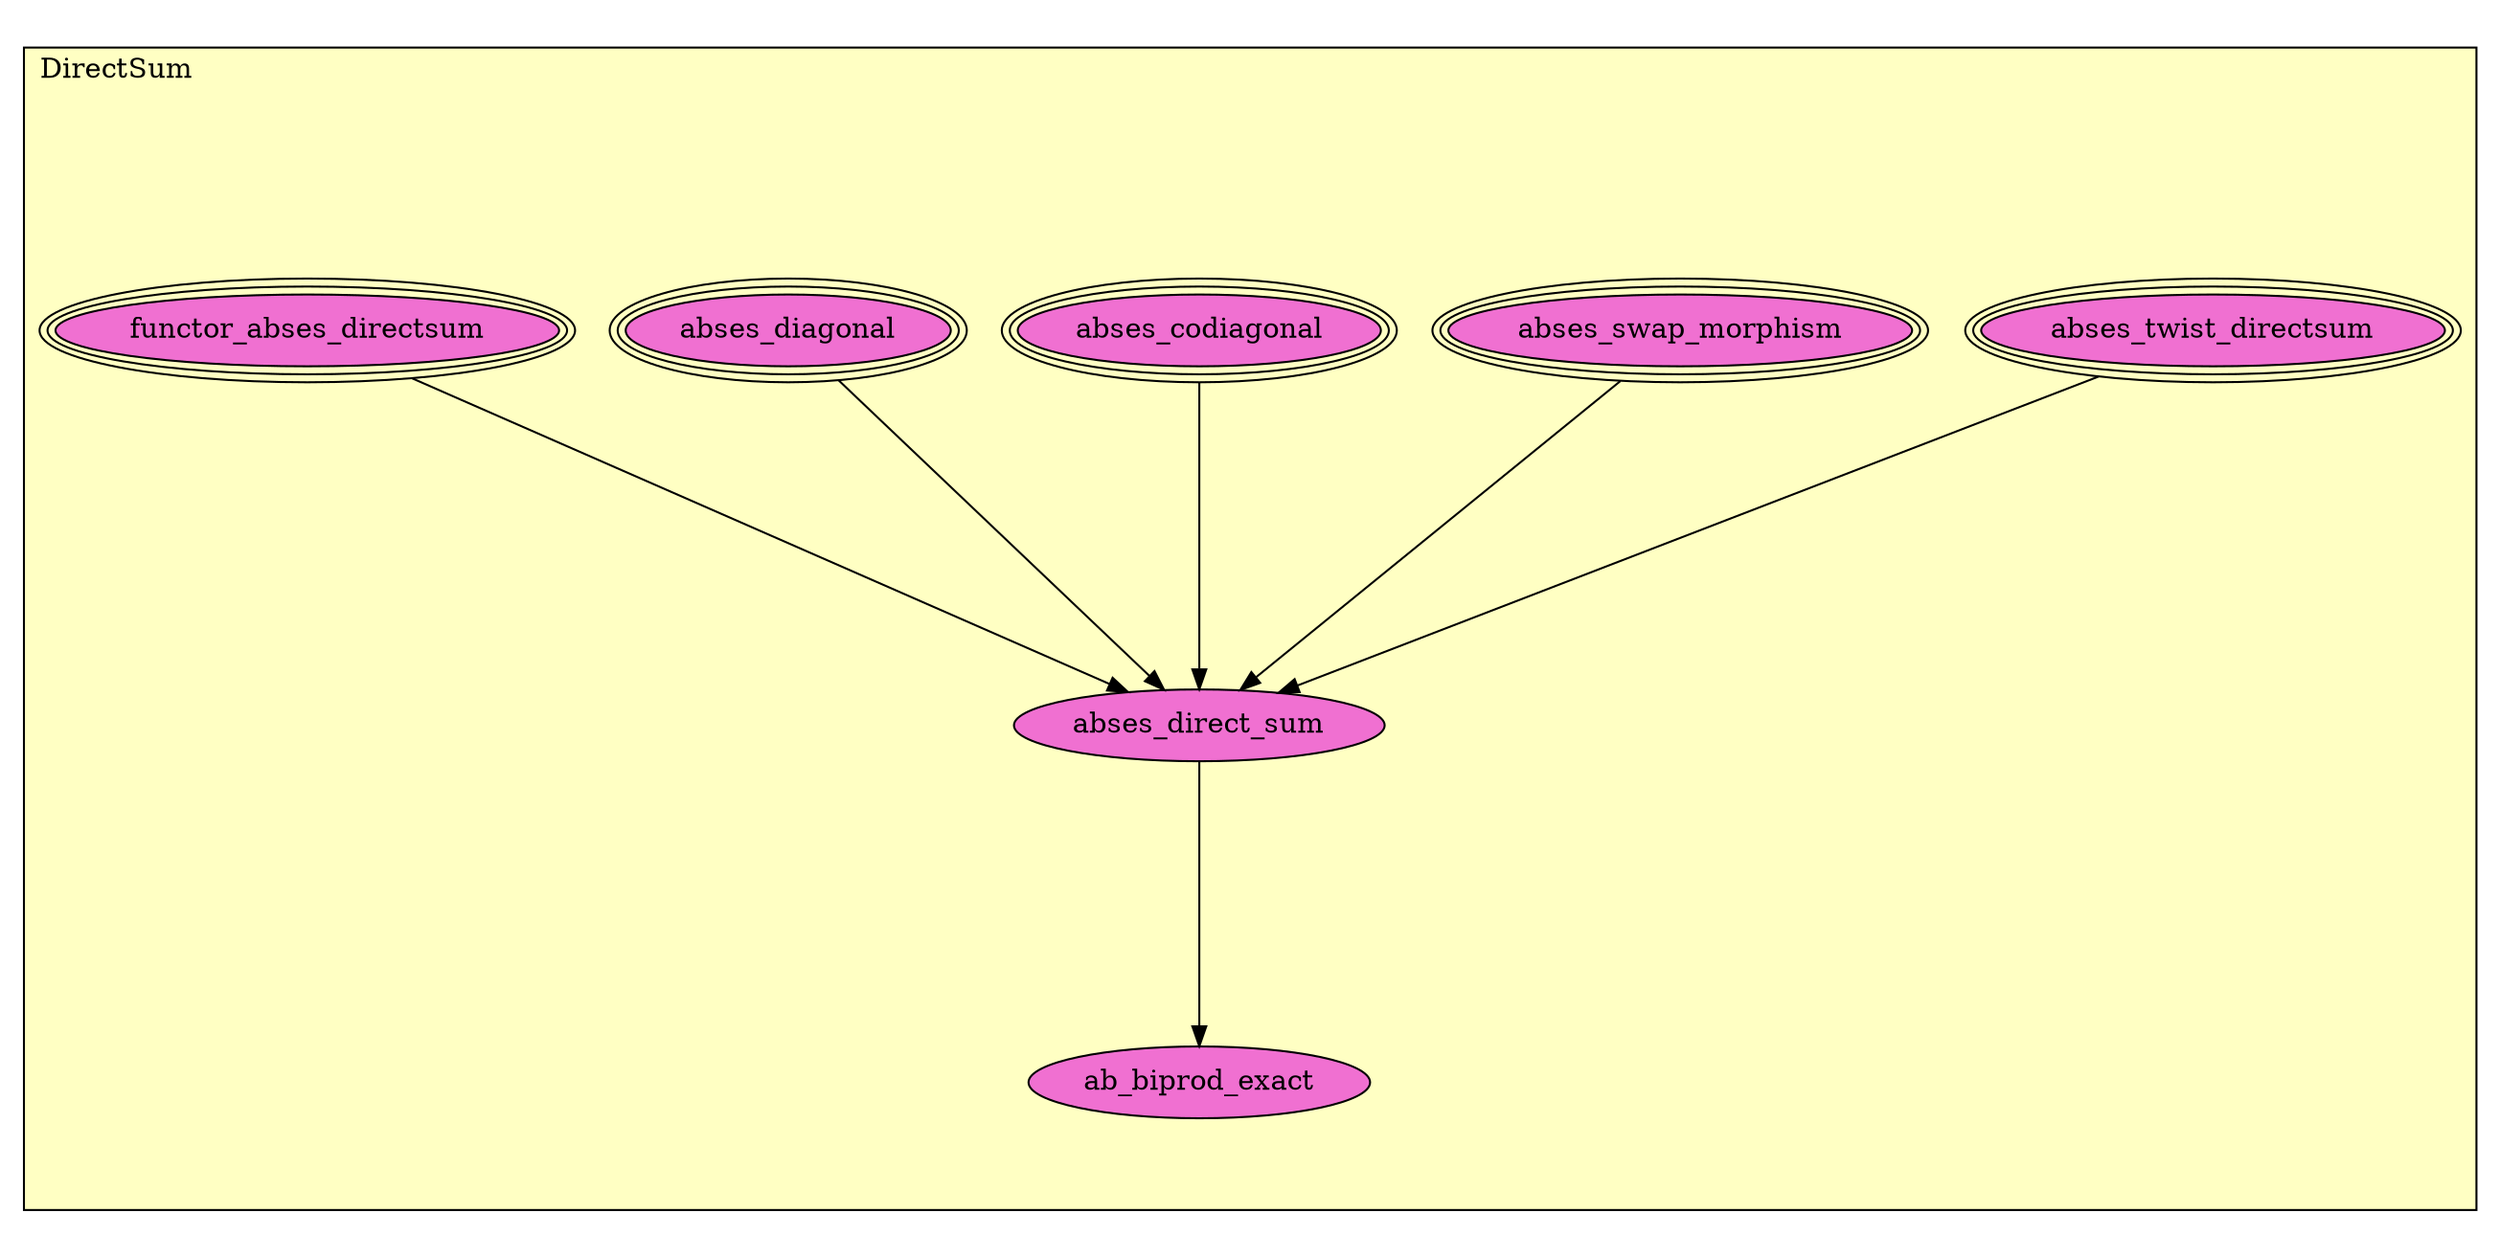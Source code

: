 digraph HoTT_Algebra_AbSES_DirectSum {
  graph [ratio=0.5]
  node [style=filled]
DirectSum_abses_twist_directsum [label="abses_twist_directsum", URL=<DirectSum.html#abses_twist_directsum>, peripheries=3, fillcolor="#F070D1"] ;
DirectSum_abses_swap_morphism [label="abses_swap_morphism", URL=<DirectSum.html#abses_swap_morphism>, peripheries=3, fillcolor="#F070D1"] ;
DirectSum_abses_codiagonal [label="abses_codiagonal", URL=<DirectSum.html#abses_codiagonal>, peripheries=3, fillcolor="#F070D1"] ;
DirectSum_abses_diagonal [label="abses_diagonal", URL=<DirectSum.html#abses_diagonal>, peripheries=3, fillcolor="#F070D1"] ;
DirectSum_functor_abses_directsum [label="functor_abses_directsum", URL=<DirectSum.html#functor_abses_directsum>, peripheries=3, fillcolor="#F070D1"] ;
DirectSum_abses_direct_sum [label="abses_direct_sum", URL=<DirectSum.html#abses_direct_sum>, fillcolor="#F070D1"] ;
DirectSum_ab_biprod_exact [label="ab_biprod_exact", URL=<DirectSum.html#ab_biprod_exact>, fillcolor="#F070D1"] ;
  DirectSum_abses_twist_directsum -> DirectSum_abses_direct_sum [] ;
  DirectSum_abses_swap_morphism -> DirectSum_abses_direct_sum [] ;
  DirectSum_abses_codiagonal -> DirectSum_abses_direct_sum [] ;
  DirectSum_abses_diagonal -> DirectSum_abses_direct_sum [] ;
  DirectSum_functor_abses_directsum -> DirectSum_abses_direct_sum [] ;
  DirectSum_abses_direct_sum -> DirectSum_ab_biprod_exact [] ;
subgraph cluster_DirectSum { label="DirectSum"; fillcolor="#FFFFC3"; labeljust=l; style=filled 
DirectSum_ab_biprod_exact; DirectSum_abses_direct_sum; DirectSum_functor_abses_directsum; DirectSum_abses_diagonal; DirectSum_abses_codiagonal; DirectSum_abses_swap_morphism; DirectSum_abses_twist_directsum; };
} /* END */

